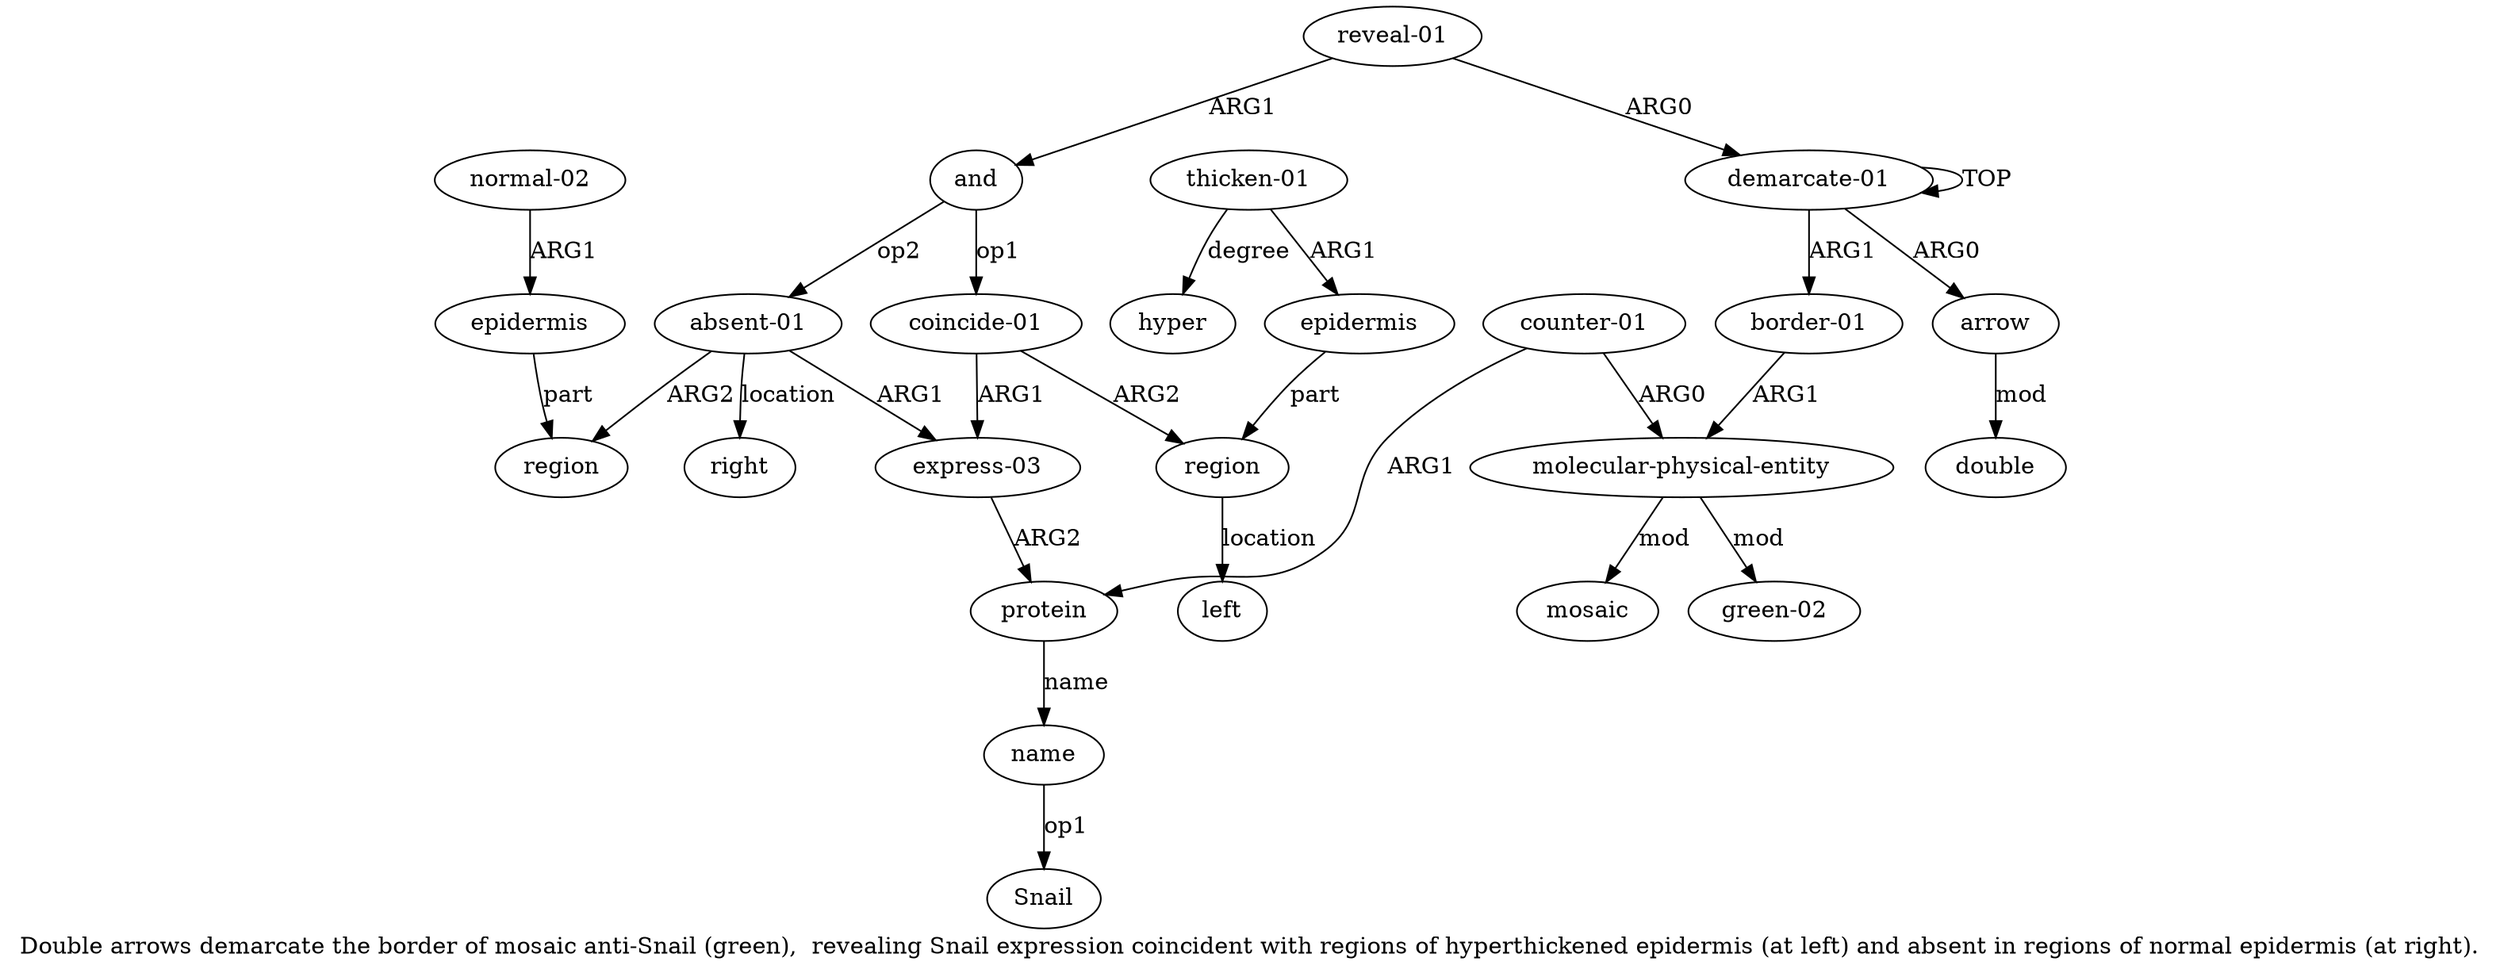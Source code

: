 digraph  {
	graph [label="Double arrows demarcate the border of mosaic anti-Snail (green),  revealing Snail expression coincident with regions of hyperthickened \
epidermis (at left) and absent in regions of normal epidermis (at right)."];
	node [label="\N"];
	a20	 [color=black,
		gold_ind=20,
		gold_label=region,
		label=region,
		test_ind=20,
		test_label=region];
	a21	 [color=black,
		gold_ind=21,
		gold_label=epidermis,
		label=epidermis,
		test_ind=21,
		test_label=epidermis];
	a21 -> a20 [key=0,
	color=black,
	gold_label=part,
	label=part,
	test_label=part];
a22 [color=black,
	gold_ind=22,
	gold_label="normal-02",
	label="normal-02",
	test_ind=22,
	test_label="normal-02"];
a22 -> a21 [key=0,
color=black,
gold_label=ARG1,
label=ARG1,
test_label=ARG1];
a23 [color=black,
gold_ind=23,
gold_label=right,
label=right,
test_ind=23,
test_label=right];
a15 [color=black,
gold_ind=15,
gold_label=epidermis,
label=epidermis,
test_ind=15,
test_label=epidermis];
a14 [color=black,
gold_ind=14,
gold_label=region,
label=region,
test_ind=14,
test_label=region];
a15 -> a14 [key=0,
color=black,
gold_label=part,
label=part,
test_label=part];
a18 [color=black,
gold_ind=18,
gold_label=left,
label=left,
test_ind=18,
test_label=left];
a14 -> a18 [key=0,
color=black,
gold_label=location,
label=location,
test_label=location];
a17 [color=black,
gold_ind=17,
gold_label=hyper,
label=hyper,
test_ind=17,
test_label=hyper];
a16 [color=black,
gold_ind=16,
gold_label="thicken-01",
label="thicken-01",
test_ind=16,
test_label="thicken-01"];
a16 -> a15 [key=0,
color=black,
gold_label=ARG1,
label=ARG1,
test_label=ARG1];
a16 -> a17 [key=0,
color=black,
gold_label=degree,
label=degree,
test_label=degree];
a11 [color=black,
gold_ind=11,
gold_label=and,
label=and,
test_ind=11,
test_label=and];
a12 [color=black,
gold_ind=12,
gold_label="coincide-01",
label="coincide-01",
test_ind=12,
test_label="coincide-01"];
a11 -> a12 [key=0,
color=black,
gold_label=op1,
label=op1,
test_label=op1];
a19 [color=black,
gold_ind=19,
gold_label="absent-01",
label="absent-01",
test_ind=19,
test_label="absent-01"];
a11 -> a19 [key=0,
color=black,
gold_label=op2,
label=op2,
test_label=op2];
a10 [color=black,
gold_ind=10,
gold_label="reveal-01",
label="reveal-01",
test_ind=10,
test_label="reveal-01"];
a10 -> a11 [key=0,
color=black,
gold_label=ARG1,
label=ARG1,
test_label=ARG1];
a0 [color=black,
gold_ind=0,
gold_label="demarcate-01",
label="demarcate-01",
test_ind=0,
test_label="demarcate-01"];
a10 -> a0 [key=0,
color=black,
gold_label=ARG0,
label=ARG0,
test_label=ARG0];
a13 [color=black,
gold_ind=13,
gold_label="express-03",
label="express-03",
test_ind=13,
test_label="express-03"];
a6 [color=black,
gold_ind=6,
gold_label=protein,
label=protein,
test_ind=6,
test_label=protein];
a13 -> a6 [key=0,
color=black,
gold_label=ARG2,
label=ARG2,
test_label=ARG2];
a12 -> a14 [key=0,
color=black,
gold_label=ARG2,
label=ARG2,
test_label=ARG2];
a12 -> a13 [key=0,
color=black,
gold_label=ARG1,
label=ARG1,
test_label=ARG1];
a19 -> a20 [key=0,
color=black,
gold_label=ARG2,
label=ARG2,
test_label=ARG2];
a19 -> a23 [key=0,
color=black,
gold_label=location,
label=location,
test_label=location];
a19 -> a13 [key=0,
color=black,
gold_label=ARG1,
label=ARG1,
test_label=ARG1];
a1 [color=black,
gold_ind=1,
gold_label=arrow,
label=arrow,
test_ind=1,
test_label=arrow];
a2 [color=black,
gold_ind=2,
gold_label=double,
label=double,
test_ind=2,
test_label=double];
a1 -> a2 [key=0,
color=black,
gold_label=mod,
label=mod,
test_label=mod];
a0 -> a1 [key=0,
color=black,
gold_label=ARG0,
label=ARG0,
test_label=ARG0];
a0 -> a0 [key=0,
color=black,
gold_label=TOP,
label=TOP,
test_label=TOP];
a3 [color=black,
gold_ind=3,
gold_label="border-01",
label="border-01",
test_ind=3,
test_label="border-01"];
a0 -> a3 [key=0,
color=black,
gold_label=ARG1,
label=ARG1,
test_label=ARG1];
a4 [color=black,
gold_ind=4,
gold_label="molecular-physical-entity",
label="molecular-physical-entity",
test_ind=4,
test_label="molecular-physical-entity"];
a3 -> a4 [key=0,
color=black,
gold_label=ARG1,
label=ARG1,
test_label=ARG1];
a5 [color=black,
gold_ind=5,
gold_label="counter-01",
label="counter-01",
test_ind=5,
test_label="counter-01"];
a5 -> a4 [key=0,
color=black,
gold_label=ARG0,
label=ARG0,
test_label=ARG0];
a5 -> a6 [key=0,
color=black,
gold_label=ARG1,
label=ARG1,
test_label=ARG1];
a9 [color=black,
gold_ind=9,
gold_label=mosaic,
label=mosaic,
test_ind=9,
test_label=mosaic];
a4 -> a9 [key=0,
color=black,
gold_label=mod,
label=mod,
test_label=mod];
a8 [color=black,
gold_ind=8,
gold_label="green-02",
label="green-02",
test_ind=8,
test_label="green-02"];
a4 -> a8 [key=0,
color=black,
gold_label=mod,
label=mod,
test_label=mod];
a7 [color=black,
gold_ind=7,
gold_label=name,
label=name,
test_ind=7,
test_label=name];
"a7 Snail" [color=black,
gold_ind=-1,
gold_label=Snail,
label=Snail,
test_ind=-1,
test_label=Snail];
a7 -> "a7 Snail" [key=0,
color=black,
gold_label=op1,
label=op1,
test_label=op1];
a6 -> a7 [key=0,
color=black,
gold_label=name,
label=name,
test_label=name];
}
